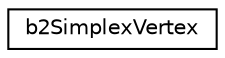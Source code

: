 digraph "Graphical Class Hierarchy"
{
  edge [fontname="Helvetica",fontsize="10",labelfontname="Helvetica",labelfontsize="10"];
  node [fontname="Helvetica",fontsize="10",shape=record];
  rankdir="LR";
  Node0 [label="b2SimplexVertex",height=0.2,width=0.4,color="black", fillcolor="white", style="filled",URL="$structb2SimplexVertex.html"];
}
